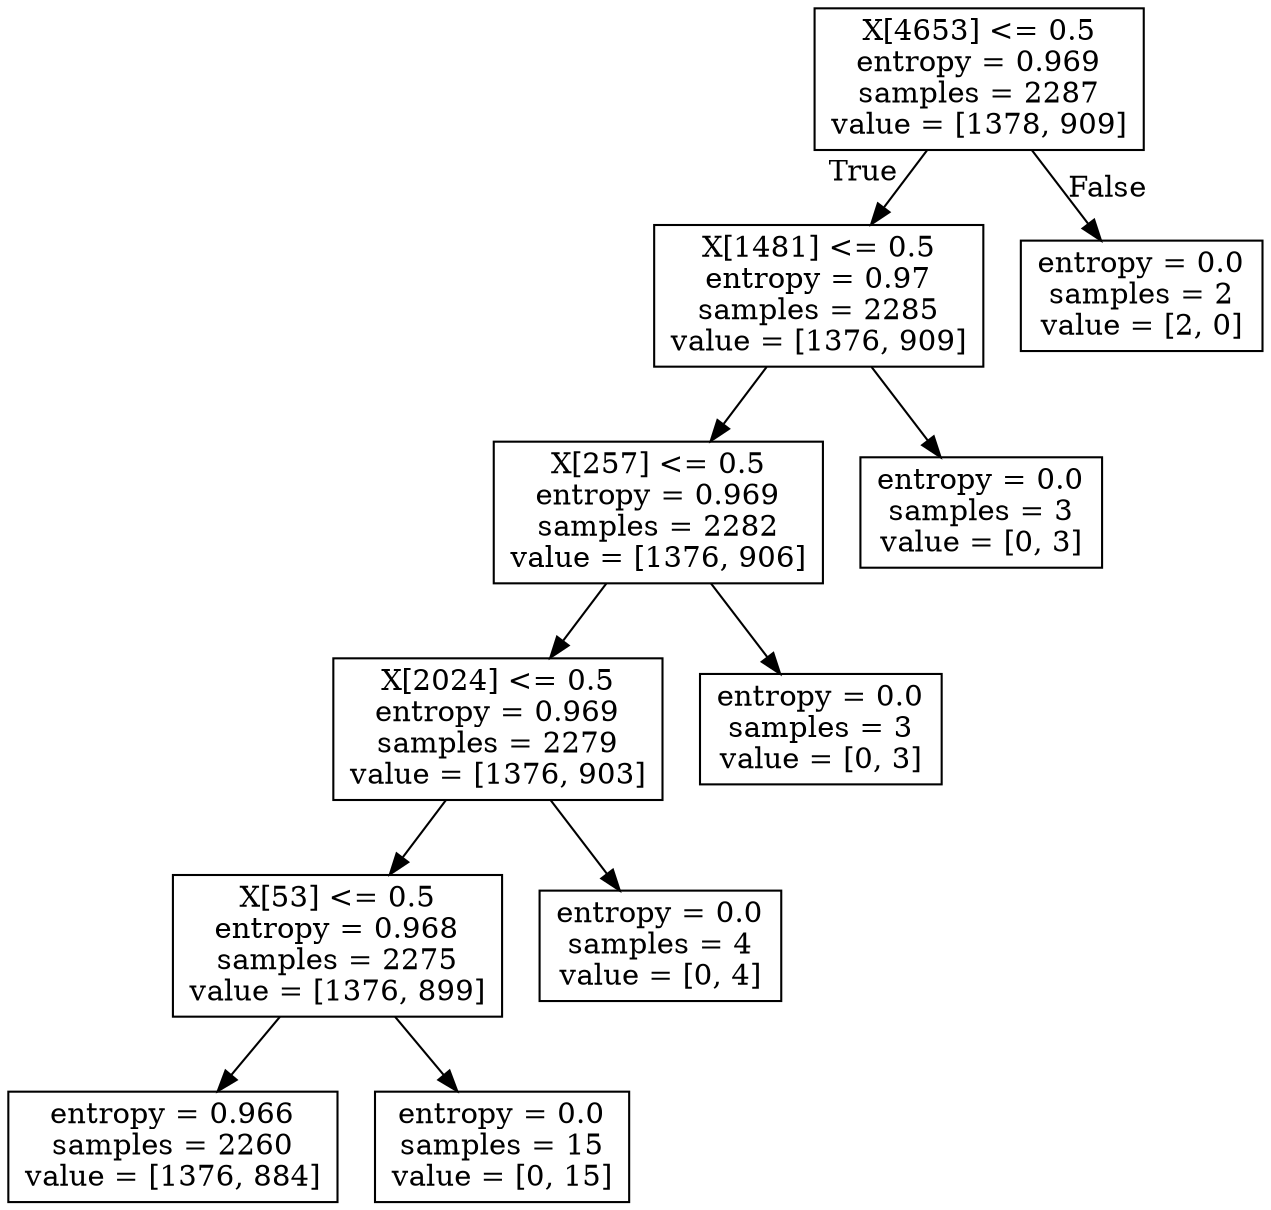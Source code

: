 digraph Tree {
node [shape=box] ;
0 [label="X[4653] <= 0.5\nentropy = 0.969\nsamples = 2287\nvalue = [1378, 909]"] ;
1 [label="X[1481] <= 0.5\nentropy = 0.97\nsamples = 2285\nvalue = [1376, 909]"] ;
0 -> 1 [labeldistance=2.5, labelangle=45, headlabel="True"] ;
2 [label="X[257] <= 0.5\nentropy = 0.969\nsamples = 2282\nvalue = [1376, 906]"] ;
1 -> 2 ;
3 [label="X[2024] <= 0.5\nentropy = 0.969\nsamples = 2279\nvalue = [1376, 903]"] ;
2 -> 3 ;
4 [label="X[53] <= 0.5\nentropy = 0.968\nsamples = 2275\nvalue = [1376, 899]"] ;
3 -> 4 ;
5 [label="entropy = 0.966\nsamples = 2260\nvalue = [1376, 884]"] ;
4 -> 5 ;
6 [label="entropy = 0.0\nsamples = 15\nvalue = [0, 15]"] ;
4 -> 6 ;
7 [label="entropy = 0.0\nsamples = 4\nvalue = [0, 4]"] ;
3 -> 7 ;
8 [label="entropy = 0.0\nsamples = 3\nvalue = [0, 3]"] ;
2 -> 8 ;
9 [label="entropy = 0.0\nsamples = 3\nvalue = [0, 3]"] ;
1 -> 9 ;
10 [label="entropy = 0.0\nsamples = 2\nvalue = [2, 0]"] ;
0 -> 10 [labeldistance=2.5, labelangle=-45, headlabel="False"] ;
}